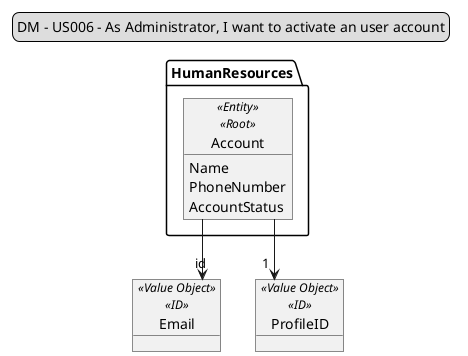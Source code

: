 @startuml

legend top
DM - US006 - As Administrator, I want to activate an user account
end legend

skinparam linetype ortho



'HumanResources Aggregate'
package HumanResources {
    object "Account" as Account <<Entity>> <<Root>> {
    Name
    PhoneNumber
    AccountStatus
    }
}
object "Email" as AccountID <<Value Object>> \n <<ID>> {
}

object "ProfileID" as ProfileID <<Value Object>> \n <<ID>> {
}

Account " " -d-> "id" "AccountID"
Account " " -d-> "1" "ProfileID"

@enduml